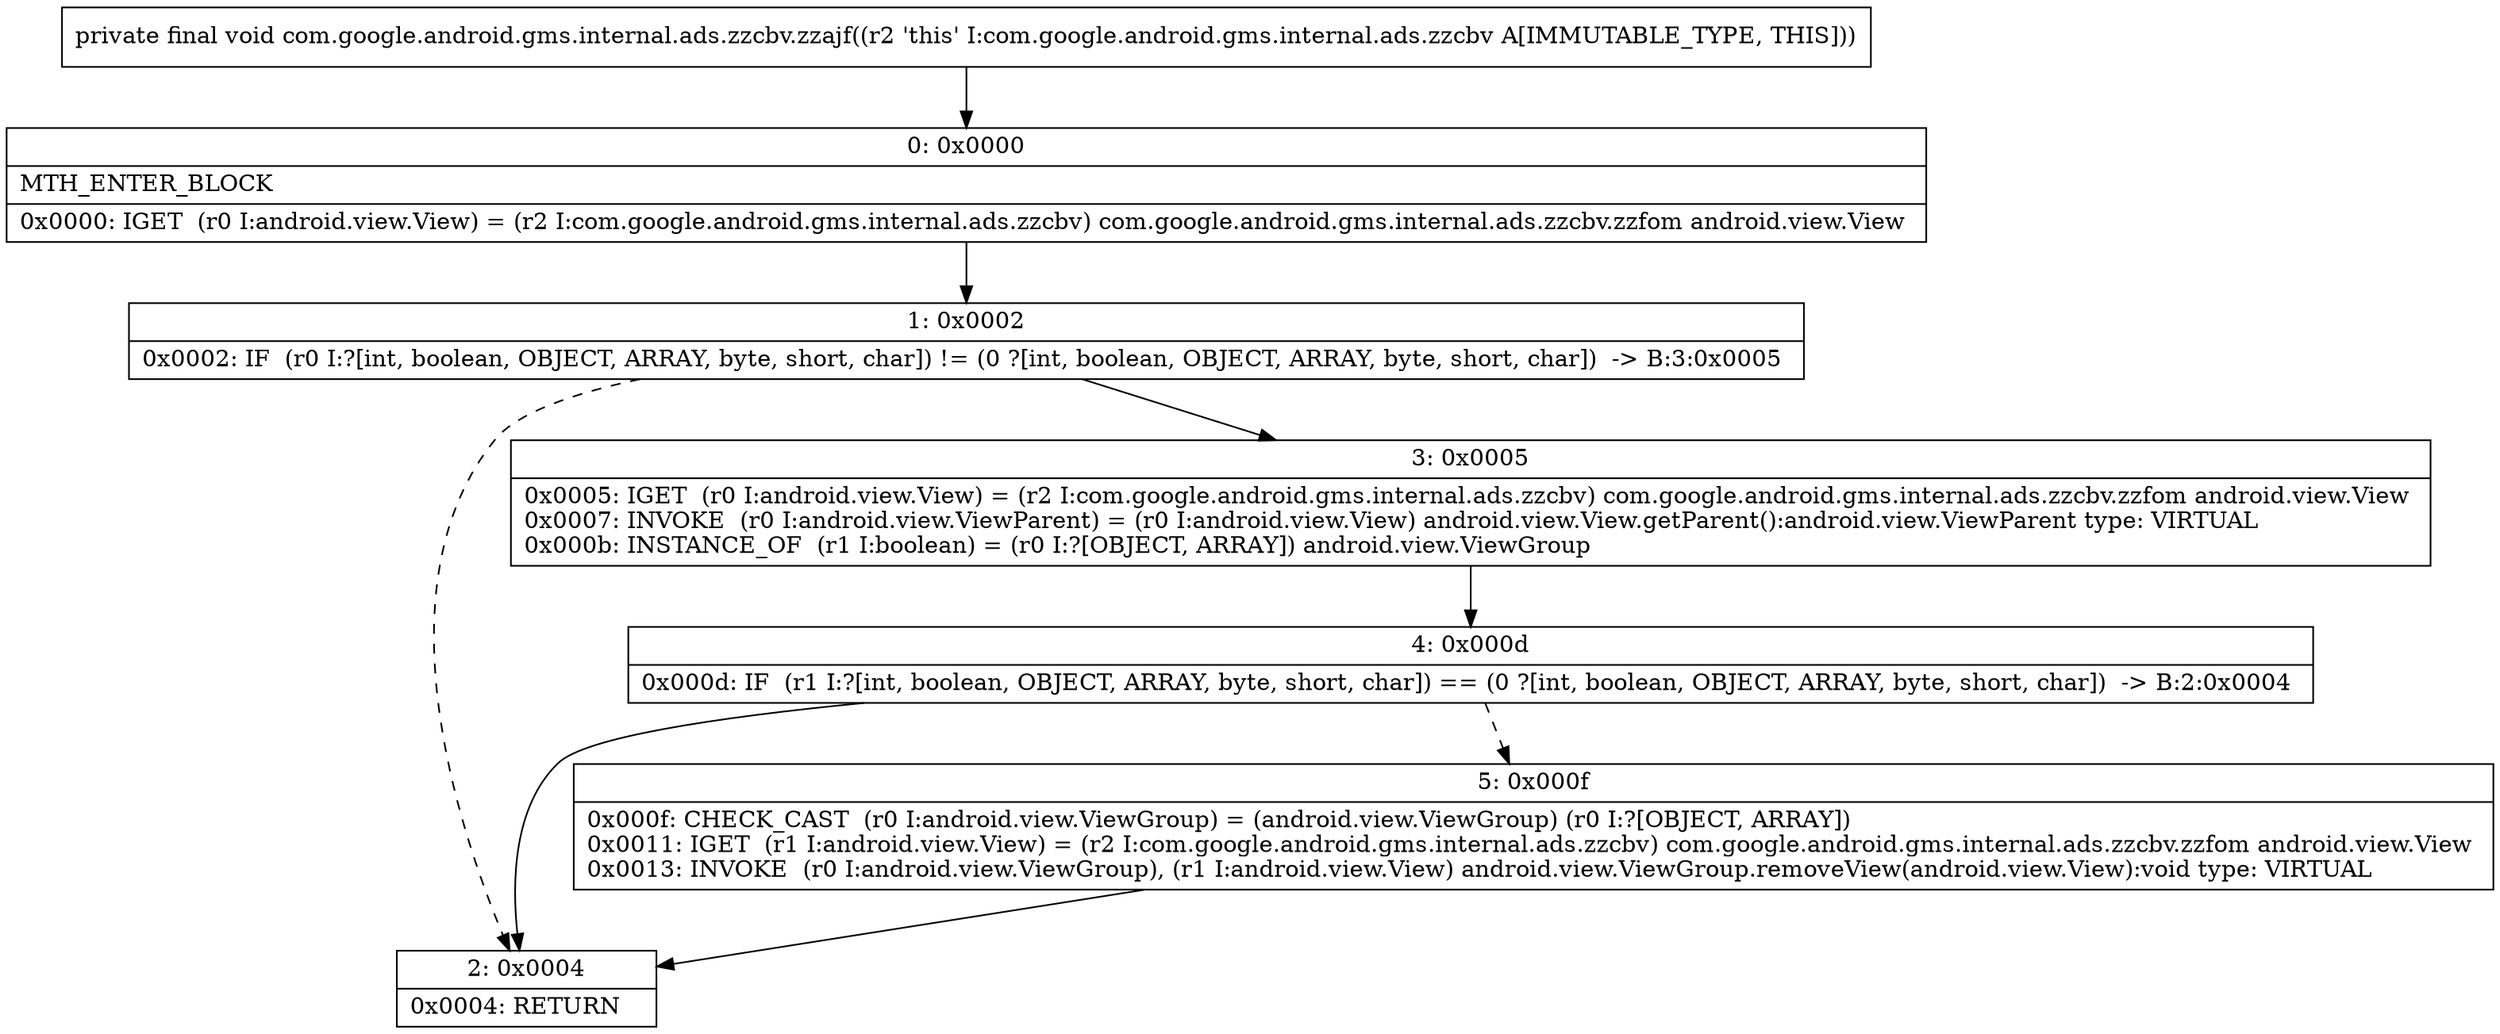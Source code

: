 digraph "CFG forcom.google.android.gms.internal.ads.zzcbv.zzajf()V" {
Node_0 [shape=record,label="{0\:\ 0x0000|MTH_ENTER_BLOCK\l|0x0000: IGET  (r0 I:android.view.View) = (r2 I:com.google.android.gms.internal.ads.zzcbv) com.google.android.gms.internal.ads.zzcbv.zzfom android.view.View \l}"];
Node_1 [shape=record,label="{1\:\ 0x0002|0x0002: IF  (r0 I:?[int, boolean, OBJECT, ARRAY, byte, short, char]) != (0 ?[int, boolean, OBJECT, ARRAY, byte, short, char])  \-\> B:3:0x0005 \l}"];
Node_2 [shape=record,label="{2\:\ 0x0004|0x0004: RETURN   \l}"];
Node_3 [shape=record,label="{3\:\ 0x0005|0x0005: IGET  (r0 I:android.view.View) = (r2 I:com.google.android.gms.internal.ads.zzcbv) com.google.android.gms.internal.ads.zzcbv.zzfom android.view.View \l0x0007: INVOKE  (r0 I:android.view.ViewParent) = (r0 I:android.view.View) android.view.View.getParent():android.view.ViewParent type: VIRTUAL \l0x000b: INSTANCE_OF  (r1 I:boolean) = (r0 I:?[OBJECT, ARRAY]) android.view.ViewGroup \l}"];
Node_4 [shape=record,label="{4\:\ 0x000d|0x000d: IF  (r1 I:?[int, boolean, OBJECT, ARRAY, byte, short, char]) == (0 ?[int, boolean, OBJECT, ARRAY, byte, short, char])  \-\> B:2:0x0004 \l}"];
Node_5 [shape=record,label="{5\:\ 0x000f|0x000f: CHECK_CAST  (r0 I:android.view.ViewGroup) = (android.view.ViewGroup) (r0 I:?[OBJECT, ARRAY]) \l0x0011: IGET  (r1 I:android.view.View) = (r2 I:com.google.android.gms.internal.ads.zzcbv) com.google.android.gms.internal.ads.zzcbv.zzfom android.view.View \l0x0013: INVOKE  (r0 I:android.view.ViewGroup), (r1 I:android.view.View) android.view.ViewGroup.removeView(android.view.View):void type: VIRTUAL \l}"];
MethodNode[shape=record,label="{private final void com.google.android.gms.internal.ads.zzcbv.zzajf((r2 'this' I:com.google.android.gms.internal.ads.zzcbv A[IMMUTABLE_TYPE, THIS])) }"];
MethodNode -> Node_0;
Node_0 -> Node_1;
Node_1 -> Node_2[style=dashed];
Node_1 -> Node_3;
Node_3 -> Node_4;
Node_4 -> Node_2;
Node_4 -> Node_5[style=dashed];
Node_5 -> Node_2;
}


